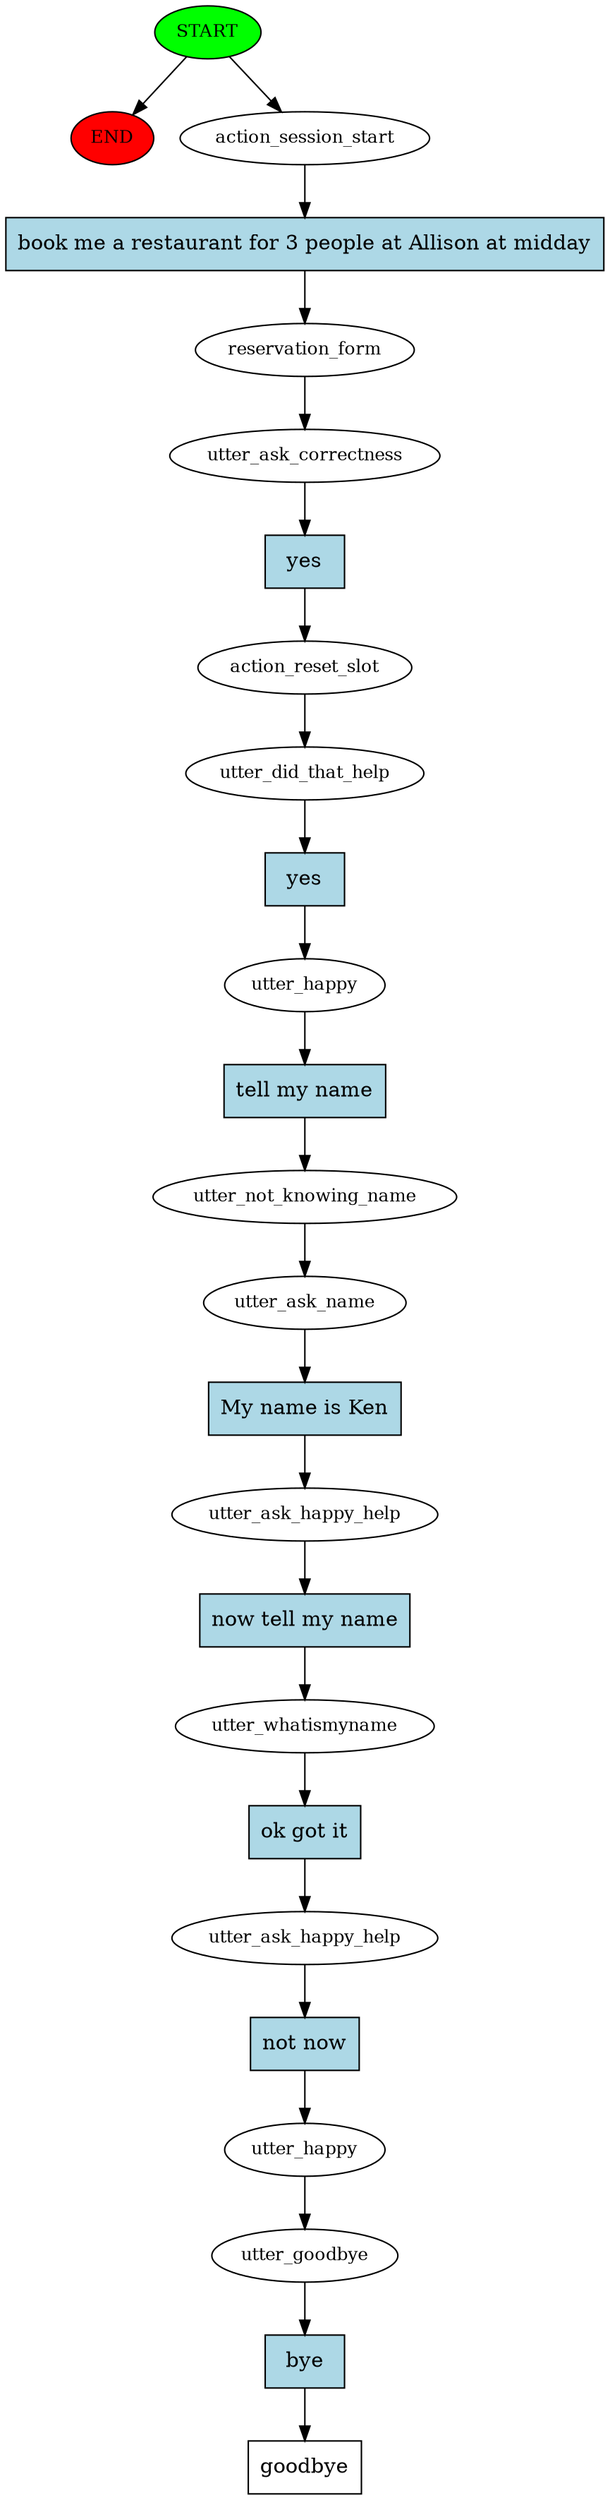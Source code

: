 digraph  {
0 [class="start active", fillcolor=green, fontsize=12, label=START, style=filled];
"-1" [class=end, fillcolor=red, fontsize=12, label=END, style=filled];
1 [class=active, fontsize=12, label=action_session_start];
2 [class=active, fontsize=12, label=reservation_form];
3 [class=active, fontsize=12, label=utter_ask_correctness];
4 [class=active, fontsize=12, label=action_reset_slot];
5 [class=active, fontsize=12, label=utter_did_that_help];
6 [class=active, fontsize=12, label=utter_happy];
7 [class=active, fontsize=12, label=utter_not_knowing_name];
8 [class=active, fontsize=12, label=utter_ask_name];
9 [class=active, fontsize=12, label=utter_ask_happy_help];
10 [class=active, fontsize=12, label=utter_whatismyname];
11 [class=active, fontsize=12, label=utter_ask_happy_help];
12 [class=active, fontsize=12, label=utter_happy];
13 [class=active, fontsize=12, label=utter_goodbye];
14 [class="intent dashed active", label=goodbye, shape=rect];
15 [class="intent active", fillcolor=lightblue, label="book me a restaurant for 3 people at Allison at midday", shape=rect, style=filled];
16 [class="intent active", fillcolor=lightblue, label=yes, shape=rect, style=filled];
17 [class="intent active", fillcolor=lightblue, label=yes, shape=rect, style=filled];
18 [class="intent active", fillcolor=lightblue, label="tell my name", shape=rect, style=filled];
19 [class="intent active", fillcolor=lightblue, label="My name is Ken", shape=rect, style=filled];
20 [class="intent active", fillcolor=lightblue, label="now tell my name", shape=rect, style=filled];
21 [class="intent active", fillcolor=lightblue, label="ok got it", shape=rect, style=filled];
22 [class="intent active", fillcolor=lightblue, label="not now", shape=rect, style=filled];
23 [class="intent active", fillcolor=lightblue, label=bye, shape=rect, style=filled];
0 -> "-1"  [class="", key=NONE, label=""];
0 -> 1  [class=active, key=NONE, label=""];
1 -> 15  [class=active, key=0];
2 -> 3  [class=active, key=NONE, label=""];
3 -> 16  [class=active, key=0];
4 -> 5  [class=active, key=NONE, label=""];
5 -> 17  [class=active, key=0];
6 -> 18  [class=active, key=0];
7 -> 8  [class=active, key=NONE, label=""];
8 -> 19  [class=active, key=0];
9 -> 20  [class=active, key=0];
10 -> 21  [class=active, key=0];
11 -> 22  [class=active, key=0];
12 -> 13  [class=active, key=NONE, label=""];
13 -> 23  [class=active, key=0];
15 -> 2  [class=active, key=0];
16 -> 4  [class=active, key=0];
17 -> 6  [class=active, key=0];
18 -> 7  [class=active, key=0];
19 -> 9  [class=active, key=0];
20 -> 10  [class=active, key=0];
21 -> 11  [class=active, key=0];
22 -> 12  [class=active, key=0];
23 -> 14  [class=active, key=0];
}
